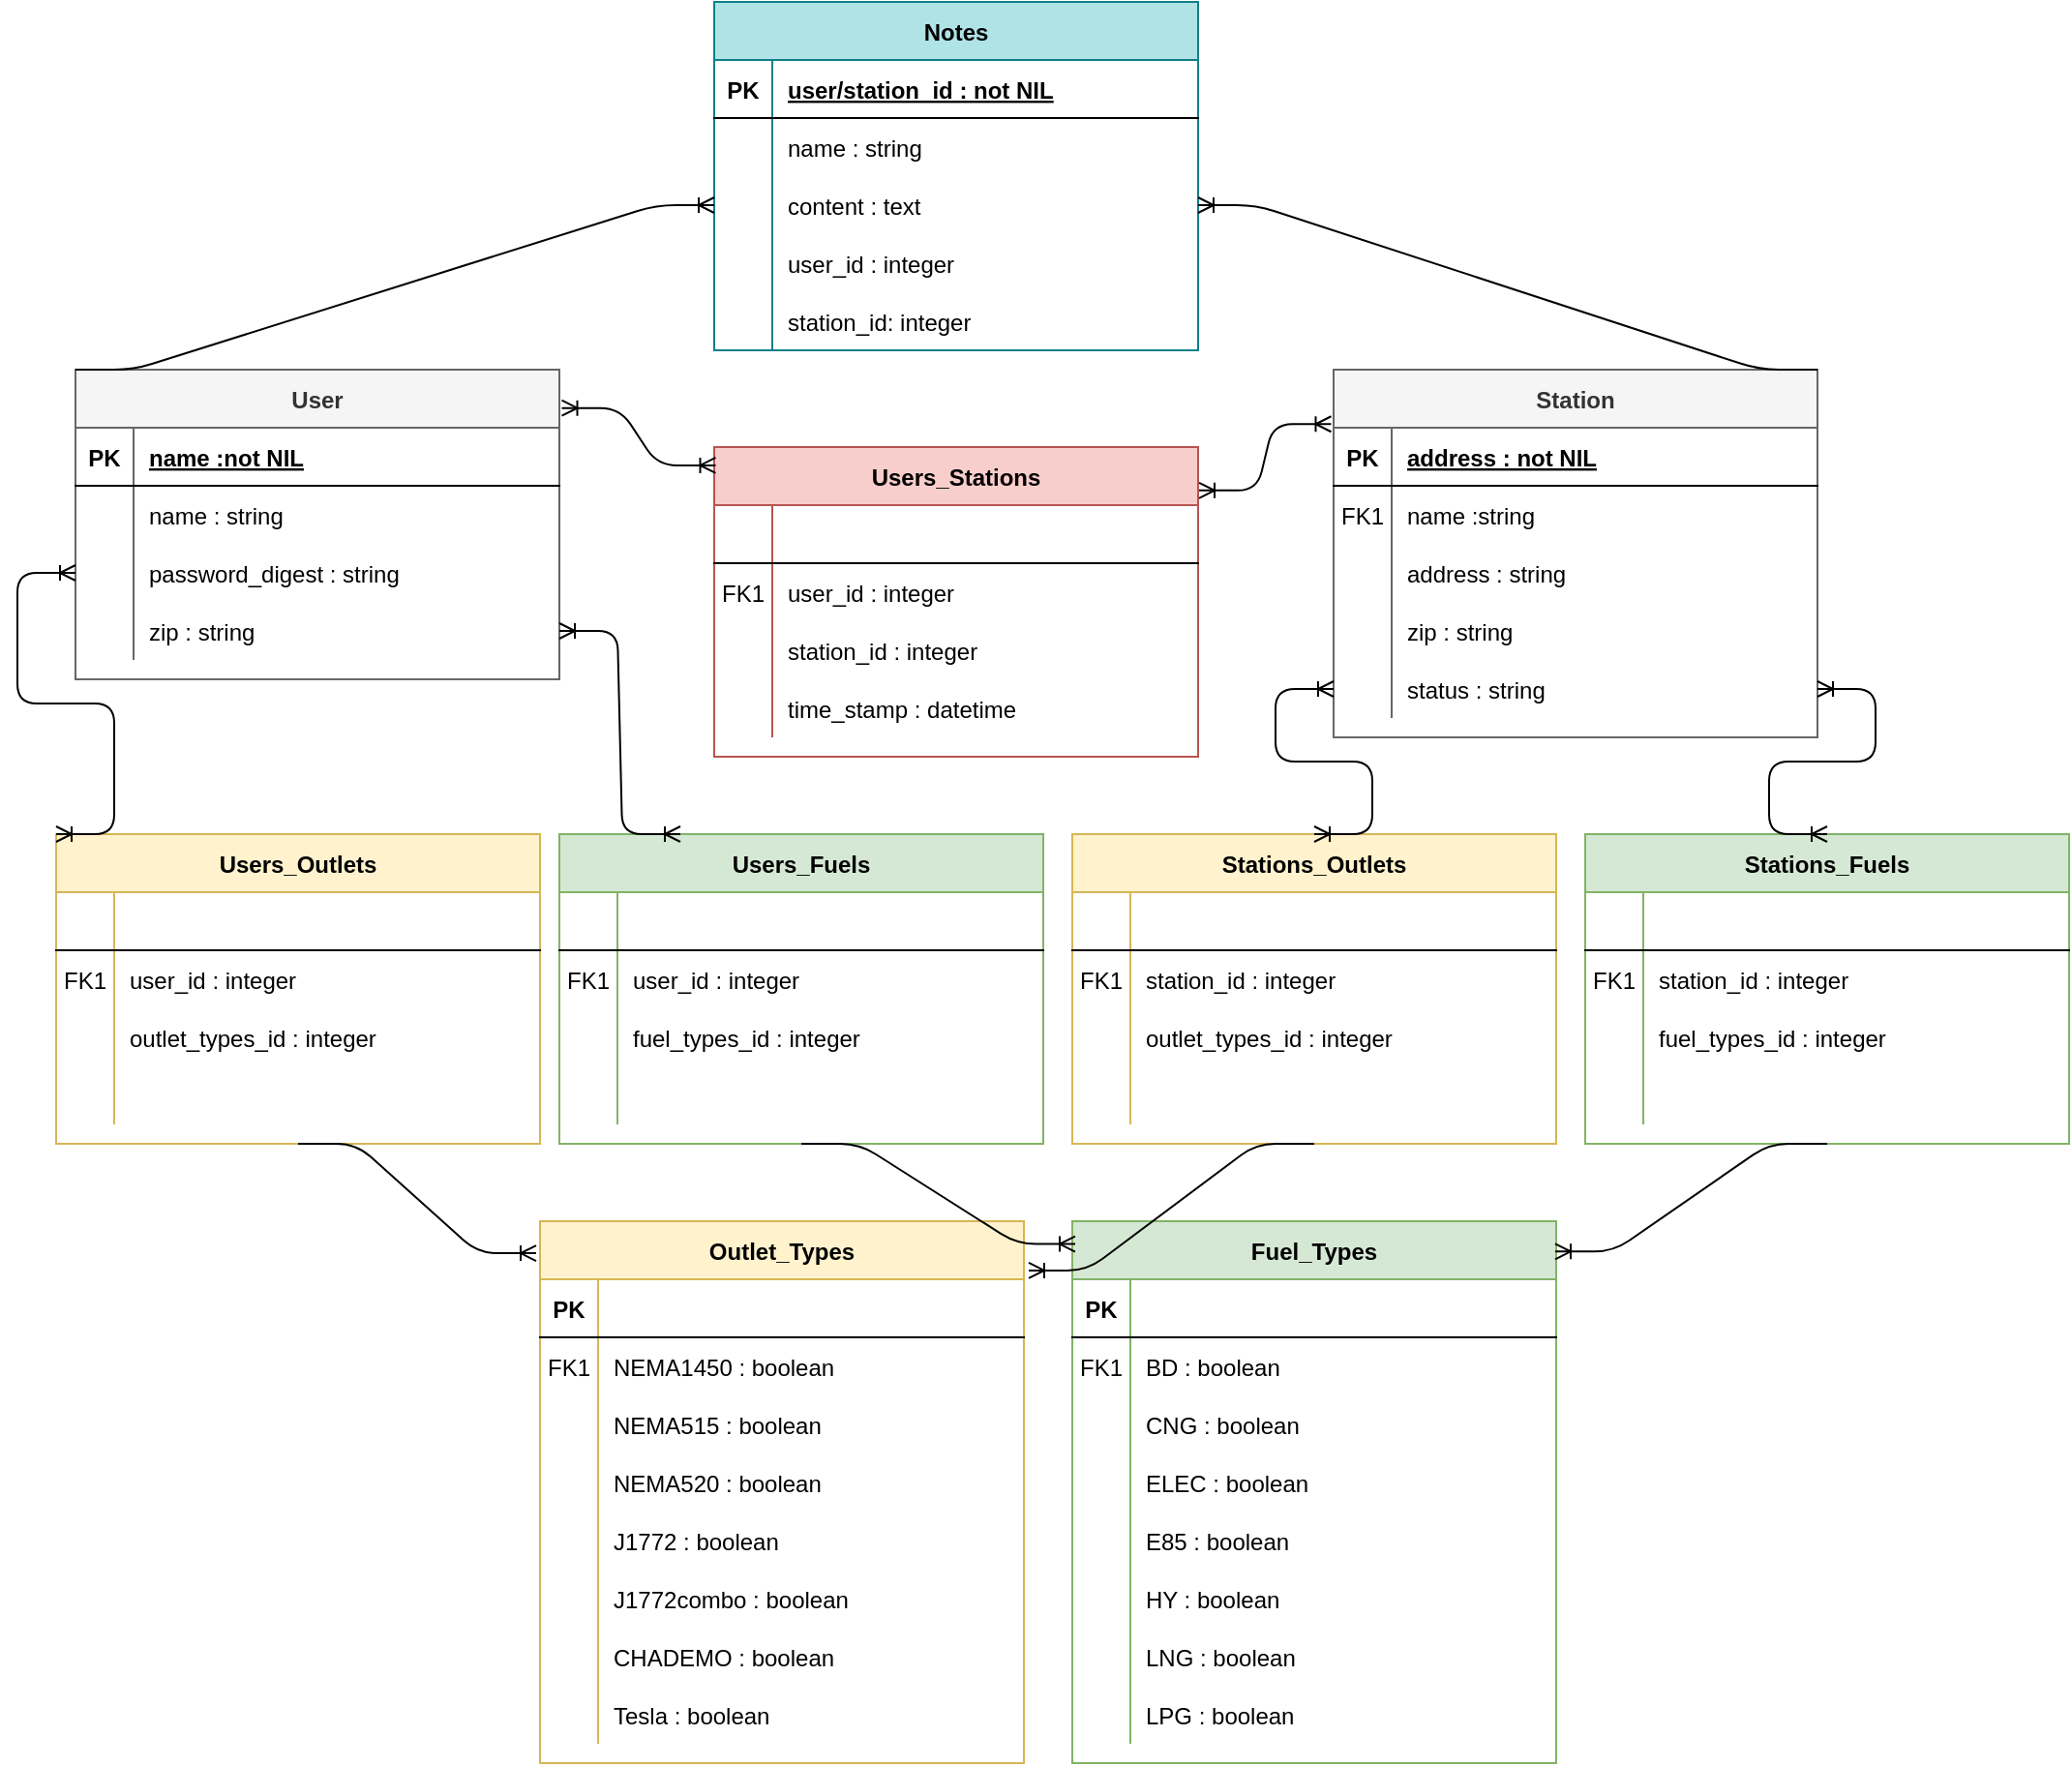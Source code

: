 <mxfile version="14.6.6" type="github">
  <diagram id="R2lEEEUBdFMjLlhIrx00" name="Page-1">
    <mxGraphModel dx="1888" dy="1648" grid="1" gridSize="10" guides="1" tooltips="1" connect="1" arrows="1" fold="1" page="1" pageScale="1" pageWidth="850" pageHeight="1100" math="0" shadow="0" extFonts="Permanent Marker^https://fonts.googleapis.com/css?family=Permanent+Marker">
      <root>
        <mxCell id="0" />
        <mxCell id="1" parent="0" />
        <mxCell id="C-vyLk0tnHw3VtMMgP7b-2" value="Station" style="shape=table;startSize=30;container=1;collapsible=1;childLayout=tableLayout;fixedRows=1;rowLines=0;fontStyle=1;align=center;resizeLast=1;fillColor=#f5f5f5;strokeColor=#666666;fontColor=#333333;" parent="1" vertex="1">
          <mxGeometry x="560" width="250" height="190" as="geometry" />
        </mxCell>
        <mxCell id="C-vyLk0tnHw3VtMMgP7b-3" value="" style="shape=partialRectangle;collapsible=0;dropTarget=0;pointerEvents=0;fillColor=none;points=[[0,0.5],[1,0.5]];portConstraint=eastwest;top=0;left=0;right=0;bottom=1;" parent="C-vyLk0tnHw3VtMMgP7b-2" vertex="1">
          <mxGeometry y="30" width="250" height="30" as="geometry" />
        </mxCell>
        <mxCell id="C-vyLk0tnHw3VtMMgP7b-4" value="PK" style="shape=partialRectangle;overflow=hidden;connectable=0;fillColor=none;top=0;left=0;bottom=0;right=0;fontStyle=1;" parent="C-vyLk0tnHw3VtMMgP7b-3" vertex="1">
          <mxGeometry width="30" height="30" as="geometry" />
        </mxCell>
        <mxCell id="C-vyLk0tnHw3VtMMgP7b-5" value="address : not NIL" style="shape=partialRectangle;overflow=hidden;connectable=0;fillColor=none;top=0;left=0;bottom=0;right=0;align=left;spacingLeft=6;fontStyle=5;" parent="C-vyLk0tnHw3VtMMgP7b-3" vertex="1">
          <mxGeometry x="30" width="220" height="30" as="geometry" />
        </mxCell>
        <mxCell id="C-vyLk0tnHw3VtMMgP7b-6" value="" style="shape=partialRectangle;collapsible=0;dropTarget=0;pointerEvents=0;fillColor=none;points=[[0,0.5],[1,0.5]];portConstraint=eastwest;top=0;left=0;right=0;bottom=0;" parent="C-vyLk0tnHw3VtMMgP7b-2" vertex="1">
          <mxGeometry y="60" width="250" height="30" as="geometry" />
        </mxCell>
        <mxCell id="C-vyLk0tnHw3VtMMgP7b-7" value="FK1" style="shape=partialRectangle;overflow=hidden;connectable=0;fillColor=none;top=0;left=0;bottom=0;right=0;" parent="C-vyLk0tnHw3VtMMgP7b-6" vertex="1">
          <mxGeometry width="30" height="30" as="geometry" />
        </mxCell>
        <mxCell id="C-vyLk0tnHw3VtMMgP7b-8" value="name :string" style="shape=partialRectangle;overflow=hidden;connectable=0;fillColor=none;top=0;left=0;bottom=0;right=0;align=left;spacingLeft=6;" parent="C-vyLk0tnHw3VtMMgP7b-6" vertex="1">
          <mxGeometry x="30" width="220" height="30" as="geometry" />
        </mxCell>
        <mxCell id="C-vyLk0tnHw3VtMMgP7b-9" value="" style="shape=partialRectangle;collapsible=0;dropTarget=0;pointerEvents=0;fillColor=none;points=[[0,0.5],[1,0.5]];portConstraint=eastwest;top=0;left=0;right=0;bottom=0;" parent="C-vyLk0tnHw3VtMMgP7b-2" vertex="1">
          <mxGeometry y="90" width="250" height="30" as="geometry" />
        </mxCell>
        <mxCell id="C-vyLk0tnHw3VtMMgP7b-10" value="" style="shape=partialRectangle;overflow=hidden;connectable=0;fillColor=none;top=0;left=0;bottom=0;right=0;" parent="C-vyLk0tnHw3VtMMgP7b-9" vertex="1">
          <mxGeometry width="30" height="30" as="geometry" />
        </mxCell>
        <mxCell id="C-vyLk0tnHw3VtMMgP7b-11" value="address : string" style="shape=partialRectangle;overflow=hidden;connectable=0;fillColor=none;top=0;left=0;bottom=0;right=0;align=left;spacingLeft=6;" parent="C-vyLk0tnHw3VtMMgP7b-9" vertex="1">
          <mxGeometry x="30" width="220" height="30" as="geometry" />
        </mxCell>
        <mxCell id="jf7yfhhVnmcouFcIS6rH-11" value="" style="shape=partialRectangle;collapsible=0;dropTarget=0;pointerEvents=0;fillColor=none;points=[[0,0.5],[1,0.5]];portConstraint=eastwest;top=0;left=0;right=0;bottom=0;" vertex="1" parent="C-vyLk0tnHw3VtMMgP7b-2">
          <mxGeometry y="120" width="250" height="30" as="geometry" />
        </mxCell>
        <mxCell id="jf7yfhhVnmcouFcIS6rH-12" value="" style="shape=partialRectangle;overflow=hidden;connectable=0;fillColor=none;top=0;left=0;bottom=0;right=0;" vertex="1" parent="jf7yfhhVnmcouFcIS6rH-11">
          <mxGeometry width="30" height="30" as="geometry" />
        </mxCell>
        <mxCell id="jf7yfhhVnmcouFcIS6rH-13" value="zip : string" style="shape=partialRectangle;overflow=hidden;connectable=0;fillColor=none;top=0;left=0;bottom=0;right=0;align=left;spacingLeft=6;" vertex="1" parent="jf7yfhhVnmcouFcIS6rH-11">
          <mxGeometry x="30" width="220" height="30" as="geometry" />
        </mxCell>
        <mxCell id="jf7yfhhVnmcouFcIS6rH-14" value="" style="shape=partialRectangle;collapsible=0;dropTarget=0;pointerEvents=0;fillColor=none;points=[[0,0.5],[1,0.5]];portConstraint=eastwest;top=0;left=0;right=0;bottom=0;" vertex="1" parent="C-vyLk0tnHw3VtMMgP7b-2">
          <mxGeometry y="150" width="250" height="30" as="geometry" />
        </mxCell>
        <mxCell id="jf7yfhhVnmcouFcIS6rH-15" value="" style="shape=partialRectangle;overflow=hidden;connectable=0;fillColor=none;top=0;left=0;bottom=0;right=0;" vertex="1" parent="jf7yfhhVnmcouFcIS6rH-14">
          <mxGeometry width="30" height="30" as="geometry" />
        </mxCell>
        <mxCell id="jf7yfhhVnmcouFcIS6rH-16" value="status : string" style="shape=partialRectangle;overflow=hidden;connectable=0;fillColor=none;top=0;left=0;bottom=0;right=0;align=left;spacingLeft=6;" vertex="1" parent="jf7yfhhVnmcouFcIS6rH-14">
          <mxGeometry x="30" width="220" height="30" as="geometry" />
        </mxCell>
        <mxCell id="C-vyLk0tnHw3VtMMgP7b-13" value="Users_Stations" style="shape=table;startSize=30;container=1;collapsible=1;childLayout=tableLayout;fixedRows=1;rowLines=0;fontStyle=1;align=center;resizeLast=1;fillColor=#f8cecc;strokeColor=#b85450;" parent="1" vertex="1">
          <mxGeometry x="240" y="40" width="250" height="160" as="geometry" />
        </mxCell>
        <mxCell id="C-vyLk0tnHw3VtMMgP7b-14" value="" style="shape=partialRectangle;collapsible=0;dropTarget=0;pointerEvents=0;fillColor=none;points=[[0,0.5],[1,0.5]];portConstraint=eastwest;top=0;left=0;right=0;bottom=1;" parent="C-vyLk0tnHw3VtMMgP7b-13" vertex="1">
          <mxGeometry y="30" width="250" height="30" as="geometry" />
        </mxCell>
        <mxCell id="C-vyLk0tnHw3VtMMgP7b-15" value="" style="shape=partialRectangle;overflow=hidden;connectable=0;fillColor=none;top=0;left=0;bottom=0;right=0;fontStyle=1;" parent="C-vyLk0tnHw3VtMMgP7b-14" vertex="1">
          <mxGeometry width="30" height="30" as="geometry" />
        </mxCell>
        <mxCell id="C-vyLk0tnHw3VtMMgP7b-16" value="" style="shape=partialRectangle;overflow=hidden;connectable=0;fillColor=none;top=0;left=0;bottom=0;right=0;align=left;spacingLeft=6;fontStyle=5;" parent="C-vyLk0tnHw3VtMMgP7b-14" vertex="1">
          <mxGeometry x="30" width="220" height="30" as="geometry" />
        </mxCell>
        <mxCell id="C-vyLk0tnHw3VtMMgP7b-17" value="" style="shape=partialRectangle;collapsible=0;dropTarget=0;pointerEvents=0;fillColor=none;points=[[0,0.5],[1,0.5]];portConstraint=eastwest;top=0;left=0;right=0;bottom=0;" parent="C-vyLk0tnHw3VtMMgP7b-13" vertex="1">
          <mxGeometry y="60" width="250" height="30" as="geometry" />
        </mxCell>
        <mxCell id="C-vyLk0tnHw3VtMMgP7b-18" value="FK1" style="shape=partialRectangle;overflow=hidden;connectable=0;fillColor=none;top=0;left=0;bottom=0;right=0;" parent="C-vyLk0tnHw3VtMMgP7b-17" vertex="1">
          <mxGeometry width="30" height="30" as="geometry" />
        </mxCell>
        <mxCell id="C-vyLk0tnHw3VtMMgP7b-19" value="user_id : integer" style="shape=partialRectangle;overflow=hidden;connectable=0;fillColor=none;top=0;left=0;bottom=0;right=0;align=left;spacingLeft=6;" parent="C-vyLk0tnHw3VtMMgP7b-17" vertex="1">
          <mxGeometry x="30" width="220" height="30" as="geometry" />
        </mxCell>
        <mxCell id="C-vyLk0tnHw3VtMMgP7b-20" value="" style="shape=partialRectangle;collapsible=0;dropTarget=0;pointerEvents=0;fillColor=none;points=[[0,0.5],[1,0.5]];portConstraint=eastwest;top=0;left=0;right=0;bottom=0;" parent="C-vyLk0tnHw3VtMMgP7b-13" vertex="1">
          <mxGeometry y="90" width="250" height="30" as="geometry" />
        </mxCell>
        <mxCell id="C-vyLk0tnHw3VtMMgP7b-21" value="" style="shape=partialRectangle;overflow=hidden;connectable=0;fillColor=none;top=0;left=0;bottom=0;right=0;" parent="C-vyLk0tnHw3VtMMgP7b-20" vertex="1">
          <mxGeometry width="30" height="30" as="geometry" />
        </mxCell>
        <mxCell id="C-vyLk0tnHw3VtMMgP7b-22" value="station_id : integer" style="shape=partialRectangle;overflow=hidden;connectable=0;fillColor=none;top=0;left=0;bottom=0;right=0;align=left;spacingLeft=6;" parent="C-vyLk0tnHw3VtMMgP7b-20" vertex="1">
          <mxGeometry x="30" width="220" height="30" as="geometry" />
        </mxCell>
        <mxCell id="jf7yfhhVnmcouFcIS6rH-17" value="" style="shape=partialRectangle;collapsible=0;dropTarget=0;pointerEvents=0;fillColor=none;points=[[0,0.5],[1,0.5]];portConstraint=eastwest;top=0;left=0;right=0;bottom=0;" vertex="1" parent="C-vyLk0tnHw3VtMMgP7b-13">
          <mxGeometry y="120" width="250" height="30" as="geometry" />
        </mxCell>
        <mxCell id="jf7yfhhVnmcouFcIS6rH-18" value="" style="shape=partialRectangle;overflow=hidden;connectable=0;fillColor=none;top=0;left=0;bottom=0;right=0;" vertex="1" parent="jf7yfhhVnmcouFcIS6rH-17">
          <mxGeometry width="30" height="30" as="geometry" />
        </mxCell>
        <mxCell id="jf7yfhhVnmcouFcIS6rH-19" value="time_stamp : datetime" style="shape=partialRectangle;overflow=hidden;connectable=0;fillColor=none;top=0;left=0;bottom=0;right=0;align=left;spacingLeft=6;" vertex="1" parent="jf7yfhhVnmcouFcIS6rH-17">
          <mxGeometry x="30" width="220" height="30" as="geometry" />
        </mxCell>
        <mxCell id="C-vyLk0tnHw3VtMMgP7b-23" value="User" style="shape=table;startSize=30;container=1;collapsible=1;childLayout=tableLayout;fixedRows=1;rowLines=0;fontStyle=1;align=center;resizeLast=1;fillColor=#f5f5f5;strokeColor=#666666;fontColor=#333333;" parent="1" vertex="1">
          <mxGeometry x="-90" width="250" height="160" as="geometry" />
        </mxCell>
        <mxCell id="C-vyLk0tnHw3VtMMgP7b-24" value="" style="shape=partialRectangle;collapsible=0;dropTarget=0;pointerEvents=0;fillColor=none;points=[[0,0.5],[1,0.5]];portConstraint=eastwest;top=0;left=0;right=0;bottom=1;" parent="C-vyLk0tnHw3VtMMgP7b-23" vertex="1">
          <mxGeometry y="30" width="250" height="30" as="geometry" />
        </mxCell>
        <mxCell id="C-vyLk0tnHw3VtMMgP7b-25" value="PK" style="shape=partialRectangle;overflow=hidden;connectable=0;fillColor=none;top=0;left=0;bottom=0;right=0;fontStyle=1;" parent="C-vyLk0tnHw3VtMMgP7b-24" vertex="1">
          <mxGeometry width="30" height="30" as="geometry" />
        </mxCell>
        <mxCell id="C-vyLk0tnHw3VtMMgP7b-26" value="name :not NIL" style="shape=partialRectangle;overflow=hidden;connectable=0;fillColor=none;top=0;left=0;bottom=0;right=0;align=left;spacingLeft=6;fontStyle=5;" parent="C-vyLk0tnHw3VtMMgP7b-24" vertex="1">
          <mxGeometry x="30" width="220" height="30" as="geometry" />
        </mxCell>
        <mxCell id="C-vyLk0tnHw3VtMMgP7b-27" value="" style="shape=partialRectangle;collapsible=0;dropTarget=0;pointerEvents=0;fillColor=none;points=[[0,0.5],[1,0.5]];portConstraint=eastwest;top=0;left=0;right=0;bottom=0;" parent="C-vyLk0tnHw3VtMMgP7b-23" vertex="1">
          <mxGeometry y="60" width="250" height="30" as="geometry" />
        </mxCell>
        <mxCell id="C-vyLk0tnHw3VtMMgP7b-28" value="" style="shape=partialRectangle;overflow=hidden;connectable=0;fillColor=none;top=0;left=0;bottom=0;right=0;" parent="C-vyLk0tnHw3VtMMgP7b-27" vertex="1">
          <mxGeometry width="30" height="30" as="geometry" />
        </mxCell>
        <mxCell id="C-vyLk0tnHw3VtMMgP7b-29" value="name : string" style="shape=partialRectangle;overflow=hidden;connectable=0;fillColor=none;top=0;left=0;bottom=0;right=0;align=left;spacingLeft=6;" parent="C-vyLk0tnHw3VtMMgP7b-27" vertex="1">
          <mxGeometry x="30" width="220" height="30" as="geometry" />
        </mxCell>
        <mxCell id="jf7yfhhVnmcouFcIS6rH-5" value="" style="shape=partialRectangle;collapsible=0;dropTarget=0;pointerEvents=0;fillColor=none;points=[[0,0.5],[1,0.5]];portConstraint=eastwest;top=0;left=0;right=0;bottom=0;" vertex="1" parent="C-vyLk0tnHw3VtMMgP7b-23">
          <mxGeometry y="90" width="250" height="30" as="geometry" />
        </mxCell>
        <mxCell id="jf7yfhhVnmcouFcIS6rH-6" value="" style="shape=partialRectangle;overflow=hidden;connectable=0;fillColor=none;top=0;left=0;bottom=0;right=0;" vertex="1" parent="jf7yfhhVnmcouFcIS6rH-5">
          <mxGeometry width="30" height="30" as="geometry" />
        </mxCell>
        <mxCell id="jf7yfhhVnmcouFcIS6rH-7" value="password_digest : string" style="shape=partialRectangle;overflow=hidden;connectable=0;fillColor=none;top=0;left=0;bottom=0;right=0;align=left;spacingLeft=6;" vertex="1" parent="jf7yfhhVnmcouFcIS6rH-5">
          <mxGeometry x="30" width="220" height="30" as="geometry" />
        </mxCell>
        <mxCell id="jf7yfhhVnmcouFcIS6rH-8" value="" style="shape=partialRectangle;collapsible=0;dropTarget=0;pointerEvents=0;fillColor=none;points=[[0,0.5],[1,0.5]];portConstraint=eastwest;top=0;left=0;right=0;bottom=0;" vertex="1" parent="C-vyLk0tnHw3VtMMgP7b-23">
          <mxGeometry y="120" width="250" height="30" as="geometry" />
        </mxCell>
        <mxCell id="jf7yfhhVnmcouFcIS6rH-9" value="" style="shape=partialRectangle;overflow=hidden;connectable=0;fillColor=none;top=0;left=0;bottom=0;right=0;" vertex="1" parent="jf7yfhhVnmcouFcIS6rH-8">
          <mxGeometry width="30" height="30" as="geometry" />
        </mxCell>
        <mxCell id="jf7yfhhVnmcouFcIS6rH-10" value="zip : string " style="shape=partialRectangle;overflow=hidden;connectable=0;fillColor=none;top=0;left=0;bottom=0;right=0;align=left;spacingLeft=6;" vertex="1" parent="jf7yfhhVnmcouFcIS6rH-8">
          <mxGeometry x="30" width="220" height="30" as="geometry" />
        </mxCell>
        <mxCell id="jf7yfhhVnmcouFcIS6rH-1" value="" style="edgeStyle=entityRelationEdgeStyle;fontSize=12;html=1;endArrow=ERoneToMany;startArrow=ERoneToMany;entryX=0.003;entryY=0.059;entryDx=0;entryDy=0;entryPerimeter=0;exitX=1.005;exitY=0.124;exitDx=0;exitDy=0;exitPerimeter=0;" edge="1" parent="1" source="C-vyLk0tnHw3VtMMgP7b-23" target="C-vyLk0tnHw3VtMMgP7b-13">
          <mxGeometry width="100" height="100" relative="1" as="geometry">
            <mxPoint x="170" y="310" as="sourcePoint" />
            <mxPoint x="470" y="230" as="targetPoint" />
          </mxGeometry>
        </mxCell>
        <mxCell id="jf7yfhhVnmcouFcIS6rH-3" value="" style="edgeStyle=entityRelationEdgeStyle;fontSize=12;html=1;endArrow=ERoneToMany;startArrow=ERoneToMany;entryX=-0.005;entryY=0.148;entryDx=0;entryDy=0;entryPerimeter=0;exitX=1.002;exitY=0.14;exitDx=0;exitDy=0;exitPerimeter=0;" edge="1" parent="1" source="C-vyLk0tnHw3VtMMgP7b-13" target="C-vyLk0tnHw3VtMMgP7b-2">
          <mxGeometry width="100" height="100" relative="1" as="geometry">
            <mxPoint x="370" y="330" as="sourcePoint" />
            <mxPoint x="470" y="230" as="targetPoint" />
          </mxGeometry>
        </mxCell>
        <mxCell id="jf7yfhhVnmcouFcIS6rH-20" value="Notes" style="shape=table;startSize=30;container=1;collapsible=1;childLayout=tableLayout;fixedRows=1;rowLines=0;fontStyle=1;align=center;resizeLast=1;fillColor=#b0e3e6;strokeColor=#0e8088;" vertex="1" parent="1">
          <mxGeometry x="240" y="-190" width="250" height="180" as="geometry" />
        </mxCell>
        <mxCell id="jf7yfhhVnmcouFcIS6rH-21" value="" style="shape=partialRectangle;collapsible=0;dropTarget=0;pointerEvents=0;fillColor=none;points=[[0,0.5],[1,0.5]];portConstraint=eastwest;top=0;left=0;right=0;bottom=1;" vertex="1" parent="jf7yfhhVnmcouFcIS6rH-20">
          <mxGeometry y="30" width="250" height="30" as="geometry" />
        </mxCell>
        <mxCell id="jf7yfhhVnmcouFcIS6rH-22" value="PK" style="shape=partialRectangle;overflow=hidden;connectable=0;fillColor=none;top=0;left=0;bottom=0;right=0;fontStyle=1;" vertex="1" parent="jf7yfhhVnmcouFcIS6rH-21">
          <mxGeometry width="30" height="30" as="geometry" />
        </mxCell>
        <mxCell id="jf7yfhhVnmcouFcIS6rH-23" value="user/station_id : not NIL" style="shape=partialRectangle;overflow=hidden;connectable=0;fillColor=none;top=0;left=0;bottom=0;right=0;align=left;spacingLeft=6;fontStyle=5;" vertex="1" parent="jf7yfhhVnmcouFcIS6rH-21">
          <mxGeometry x="30" width="220" height="30" as="geometry" />
        </mxCell>
        <mxCell id="jf7yfhhVnmcouFcIS6rH-24" value="" style="shape=partialRectangle;collapsible=0;dropTarget=0;pointerEvents=0;fillColor=none;points=[[0,0.5],[1,0.5]];portConstraint=eastwest;top=0;left=0;right=0;bottom=0;" vertex="1" parent="jf7yfhhVnmcouFcIS6rH-20">
          <mxGeometry y="60" width="250" height="30" as="geometry" />
        </mxCell>
        <mxCell id="jf7yfhhVnmcouFcIS6rH-25" value="" style="shape=partialRectangle;overflow=hidden;connectable=0;fillColor=none;top=0;left=0;bottom=0;right=0;" vertex="1" parent="jf7yfhhVnmcouFcIS6rH-24">
          <mxGeometry width="30" height="30" as="geometry" />
        </mxCell>
        <mxCell id="jf7yfhhVnmcouFcIS6rH-26" value="name : string" style="shape=partialRectangle;overflow=hidden;connectable=0;fillColor=none;top=0;left=0;bottom=0;right=0;align=left;spacingLeft=6;" vertex="1" parent="jf7yfhhVnmcouFcIS6rH-24">
          <mxGeometry x="30" width="220" height="30" as="geometry" />
        </mxCell>
        <mxCell id="jf7yfhhVnmcouFcIS6rH-27" value="" style="shape=partialRectangle;collapsible=0;dropTarget=0;pointerEvents=0;fillColor=none;points=[[0,0.5],[1,0.5]];portConstraint=eastwest;top=0;left=0;right=0;bottom=0;" vertex="1" parent="jf7yfhhVnmcouFcIS6rH-20">
          <mxGeometry y="90" width="250" height="30" as="geometry" />
        </mxCell>
        <mxCell id="jf7yfhhVnmcouFcIS6rH-28" value="" style="shape=partialRectangle;overflow=hidden;connectable=0;fillColor=none;top=0;left=0;bottom=0;right=0;" vertex="1" parent="jf7yfhhVnmcouFcIS6rH-27">
          <mxGeometry width="30" height="30" as="geometry" />
        </mxCell>
        <mxCell id="jf7yfhhVnmcouFcIS6rH-29" value="content : text" style="shape=partialRectangle;overflow=hidden;connectable=0;fillColor=none;top=0;left=0;bottom=0;right=0;align=left;spacingLeft=6;" vertex="1" parent="jf7yfhhVnmcouFcIS6rH-27">
          <mxGeometry x="30" width="220" height="30" as="geometry" />
        </mxCell>
        <mxCell id="jf7yfhhVnmcouFcIS6rH-34" value="" style="shape=partialRectangle;collapsible=0;dropTarget=0;pointerEvents=0;fillColor=none;points=[[0,0.5],[1,0.5]];portConstraint=eastwest;top=0;left=0;right=0;bottom=0;" vertex="1" parent="jf7yfhhVnmcouFcIS6rH-20">
          <mxGeometry y="120" width="250" height="30" as="geometry" />
        </mxCell>
        <mxCell id="jf7yfhhVnmcouFcIS6rH-35" value="" style="shape=partialRectangle;overflow=hidden;connectable=0;fillColor=none;top=0;left=0;bottom=0;right=0;" vertex="1" parent="jf7yfhhVnmcouFcIS6rH-34">
          <mxGeometry width="30" height="30" as="geometry" />
        </mxCell>
        <mxCell id="jf7yfhhVnmcouFcIS6rH-36" value="user_id : integer" style="shape=partialRectangle;overflow=hidden;connectable=0;fillColor=none;top=0;left=0;bottom=0;right=0;align=left;spacingLeft=6;" vertex="1" parent="jf7yfhhVnmcouFcIS6rH-34">
          <mxGeometry x="30" width="220" height="30" as="geometry" />
        </mxCell>
        <mxCell id="jf7yfhhVnmcouFcIS6rH-50" value="" style="shape=partialRectangle;collapsible=0;dropTarget=0;pointerEvents=0;fillColor=none;points=[[0,0.5],[1,0.5]];portConstraint=eastwest;top=0;left=0;right=0;bottom=0;" vertex="1" parent="jf7yfhhVnmcouFcIS6rH-20">
          <mxGeometry y="150" width="250" height="30" as="geometry" />
        </mxCell>
        <mxCell id="jf7yfhhVnmcouFcIS6rH-51" value="" style="shape=partialRectangle;overflow=hidden;connectable=0;fillColor=none;top=0;left=0;bottom=0;right=0;" vertex="1" parent="jf7yfhhVnmcouFcIS6rH-50">
          <mxGeometry width="30" height="30" as="geometry" />
        </mxCell>
        <mxCell id="jf7yfhhVnmcouFcIS6rH-52" value="station_id: integer" style="shape=partialRectangle;overflow=hidden;connectable=0;fillColor=none;top=0;left=0;bottom=0;right=0;align=left;spacingLeft=6;" vertex="1" parent="jf7yfhhVnmcouFcIS6rH-50">
          <mxGeometry x="30" width="220" height="30" as="geometry" />
        </mxCell>
        <mxCell id="jf7yfhhVnmcouFcIS6rH-33" value="" style="edgeStyle=entityRelationEdgeStyle;fontSize=12;html=1;endArrow=ERoneToMany;entryX=1;entryY=0.5;entryDx=0;entryDy=0;exitX=1;exitY=0;exitDx=0;exitDy=0;" edge="1" parent="1" source="C-vyLk0tnHw3VtMMgP7b-2" target="jf7yfhhVnmcouFcIS6rH-27">
          <mxGeometry width="100" height="100" relative="1" as="geometry">
            <mxPoint x="820" y="20" as="sourcePoint" />
            <mxPoint x="470" y="130" as="targetPoint" />
          </mxGeometry>
        </mxCell>
        <mxCell id="jf7yfhhVnmcouFcIS6rH-53" value="" style="edgeStyle=entityRelationEdgeStyle;fontSize=12;html=1;endArrow=ERoneToMany;exitX=0;exitY=0;exitDx=0;exitDy=0;" edge="1" parent="1" source="C-vyLk0tnHw3VtMMgP7b-23" target="jf7yfhhVnmcouFcIS6rH-27">
          <mxGeometry width="100" height="100" relative="1" as="geometry">
            <mxPoint x="370" y="230" as="sourcePoint" />
            <mxPoint x="470" y="130" as="targetPoint" />
          </mxGeometry>
        </mxCell>
        <mxCell id="jf7yfhhVnmcouFcIS6rH-55" value="Fuel_Types" style="shape=table;startSize=30;container=1;collapsible=1;childLayout=tableLayout;fixedRows=1;rowLines=0;fontStyle=1;align=center;resizeLast=1;fillColor=#d5e8d4;strokeColor=#82b366;" vertex="1" parent="1">
          <mxGeometry x="425" y="440" width="250" height="280" as="geometry" />
        </mxCell>
        <mxCell id="jf7yfhhVnmcouFcIS6rH-56" value="" style="shape=partialRectangle;collapsible=0;dropTarget=0;pointerEvents=0;fillColor=none;points=[[0,0.5],[1,0.5]];portConstraint=eastwest;top=0;left=0;right=0;bottom=1;" vertex="1" parent="jf7yfhhVnmcouFcIS6rH-55">
          <mxGeometry y="30" width="250" height="30" as="geometry" />
        </mxCell>
        <mxCell id="jf7yfhhVnmcouFcIS6rH-57" value="PK" style="shape=partialRectangle;overflow=hidden;connectable=0;fillColor=none;top=0;left=0;bottom=0;right=0;fontStyle=1;" vertex="1" parent="jf7yfhhVnmcouFcIS6rH-56">
          <mxGeometry width="30" height="30" as="geometry" />
        </mxCell>
        <mxCell id="jf7yfhhVnmcouFcIS6rH-58" value="" style="shape=partialRectangle;overflow=hidden;connectable=0;fillColor=none;top=0;left=0;bottom=0;right=0;align=left;spacingLeft=6;fontStyle=5;" vertex="1" parent="jf7yfhhVnmcouFcIS6rH-56">
          <mxGeometry x="30" width="220" height="30" as="geometry" />
        </mxCell>
        <mxCell id="jf7yfhhVnmcouFcIS6rH-59" value="" style="shape=partialRectangle;collapsible=0;dropTarget=0;pointerEvents=0;fillColor=none;points=[[0,0.5],[1,0.5]];portConstraint=eastwest;top=0;left=0;right=0;bottom=0;" vertex="1" parent="jf7yfhhVnmcouFcIS6rH-55">
          <mxGeometry y="60" width="250" height="30" as="geometry" />
        </mxCell>
        <mxCell id="jf7yfhhVnmcouFcIS6rH-60" value="FK1" style="shape=partialRectangle;overflow=hidden;connectable=0;fillColor=none;top=0;left=0;bottom=0;right=0;" vertex="1" parent="jf7yfhhVnmcouFcIS6rH-59">
          <mxGeometry width="30" height="30" as="geometry" />
        </mxCell>
        <mxCell id="jf7yfhhVnmcouFcIS6rH-61" value="BD : boolean" style="shape=partialRectangle;overflow=hidden;connectable=0;fillColor=none;top=0;left=0;bottom=0;right=0;align=left;spacingLeft=6;" vertex="1" parent="jf7yfhhVnmcouFcIS6rH-59">
          <mxGeometry x="30" width="220" height="30" as="geometry" />
        </mxCell>
        <mxCell id="jf7yfhhVnmcouFcIS6rH-62" value="" style="shape=partialRectangle;collapsible=0;dropTarget=0;pointerEvents=0;fillColor=none;points=[[0,0.5],[1,0.5]];portConstraint=eastwest;top=0;left=0;right=0;bottom=0;" vertex="1" parent="jf7yfhhVnmcouFcIS6rH-55">
          <mxGeometry y="90" width="250" height="30" as="geometry" />
        </mxCell>
        <mxCell id="jf7yfhhVnmcouFcIS6rH-63" value="" style="shape=partialRectangle;overflow=hidden;connectable=0;fillColor=none;top=0;left=0;bottom=0;right=0;" vertex="1" parent="jf7yfhhVnmcouFcIS6rH-62">
          <mxGeometry width="30" height="30" as="geometry" />
        </mxCell>
        <mxCell id="jf7yfhhVnmcouFcIS6rH-64" value="CNG : boolean" style="shape=partialRectangle;overflow=hidden;connectable=0;fillColor=none;top=0;left=0;bottom=0;right=0;align=left;spacingLeft=6;" vertex="1" parent="jf7yfhhVnmcouFcIS6rH-62">
          <mxGeometry x="30" width="220" height="30" as="geometry" />
        </mxCell>
        <mxCell id="jf7yfhhVnmcouFcIS6rH-65" value="" style="shape=partialRectangle;collapsible=0;dropTarget=0;pointerEvents=0;fillColor=none;points=[[0,0.5],[1,0.5]];portConstraint=eastwest;top=0;left=0;right=0;bottom=0;" vertex="1" parent="jf7yfhhVnmcouFcIS6rH-55">
          <mxGeometry y="120" width="250" height="30" as="geometry" />
        </mxCell>
        <mxCell id="jf7yfhhVnmcouFcIS6rH-66" value="" style="shape=partialRectangle;overflow=hidden;connectable=0;fillColor=none;top=0;left=0;bottom=0;right=0;" vertex="1" parent="jf7yfhhVnmcouFcIS6rH-65">
          <mxGeometry width="30" height="30" as="geometry" />
        </mxCell>
        <mxCell id="jf7yfhhVnmcouFcIS6rH-67" value="ELEC : boolean" style="shape=partialRectangle;overflow=hidden;connectable=0;fillColor=none;top=0;left=0;bottom=0;right=0;align=left;spacingLeft=6;" vertex="1" parent="jf7yfhhVnmcouFcIS6rH-65">
          <mxGeometry x="30" width="220" height="30" as="geometry" />
        </mxCell>
        <mxCell id="jf7yfhhVnmcouFcIS6rH-68" value="" style="shape=partialRectangle;collapsible=0;dropTarget=0;pointerEvents=0;fillColor=none;points=[[0,0.5],[1,0.5]];portConstraint=eastwest;top=0;left=0;right=0;bottom=0;" vertex="1" parent="jf7yfhhVnmcouFcIS6rH-55">
          <mxGeometry y="150" width="250" height="30" as="geometry" />
        </mxCell>
        <mxCell id="jf7yfhhVnmcouFcIS6rH-69" value="" style="shape=partialRectangle;overflow=hidden;connectable=0;fillColor=none;top=0;left=0;bottom=0;right=0;" vertex="1" parent="jf7yfhhVnmcouFcIS6rH-68">
          <mxGeometry width="30" height="30" as="geometry" />
        </mxCell>
        <mxCell id="jf7yfhhVnmcouFcIS6rH-70" value="E85 : boolean" style="shape=partialRectangle;overflow=hidden;connectable=0;fillColor=none;top=0;left=0;bottom=0;right=0;align=left;spacingLeft=6;" vertex="1" parent="jf7yfhhVnmcouFcIS6rH-68">
          <mxGeometry x="30" width="220" height="30" as="geometry" />
        </mxCell>
        <mxCell id="jf7yfhhVnmcouFcIS6rH-96" value="" style="shape=partialRectangle;collapsible=0;dropTarget=0;pointerEvents=0;fillColor=none;points=[[0,0.5],[1,0.5]];portConstraint=eastwest;top=0;left=0;right=0;bottom=0;" vertex="1" parent="jf7yfhhVnmcouFcIS6rH-55">
          <mxGeometry y="180" width="250" height="30" as="geometry" />
        </mxCell>
        <mxCell id="jf7yfhhVnmcouFcIS6rH-97" value="" style="shape=partialRectangle;overflow=hidden;connectable=0;fillColor=none;top=0;left=0;bottom=0;right=0;" vertex="1" parent="jf7yfhhVnmcouFcIS6rH-96">
          <mxGeometry width="30" height="30" as="geometry" />
        </mxCell>
        <mxCell id="jf7yfhhVnmcouFcIS6rH-98" value="HY : boolean" style="shape=partialRectangle;overflow=hidden;connectable=0;fillColor=none;top=0;left=0;bottom=0;right=0;align=left;spacingLeft=6;" vertex="1" parent="jf7yfhhVnmcouFcIS6rH-96">
          <mxGeometry x="30" width="220" height="30" as="geometry" />
        </mxCell>
        <mxCell id="jf7yfhhVnmcouFcIS6rH-99" value="" style="shape=partialRectangle;collapsible=0;dropTarget=0;pointerEvents=0;fillColor=none;points=[[0,0.5],[1,0.5]];portConstraint=eastwest;top=0;left=0;right=0;bottom=0;" vertex="1" parent="jf7yfhhVnmcouFcIS6rH-55">
          <mxGeometry y="210" width="250" height="30" as="geometry" />
        </mxCell>
        <mxCell id="jf7yfhhVnmcouFcIS6rH-100" value="" style="shape=partialRectangle;overflow=hidden;connectable=0;fillColor=none;top=0;left=0;bottom=0;right=0;" vertex="1" parent="jf7yfhhVnmcouFcIS6rH-99">
          <mxGeometry width="30" height="30" as="geometry" />
        </mxCell>
        <mxCell id="jf7yfhhVnmcouFcIS6rH-101" value="LNG : boolean" style="shape=partialRectangle;overflow=hidden;connectable=0;fillColor=none;top=0;left=0;bottom=0;right=0;align=left;spacingLeft=6;" vertex="1" parent="jf7yfhhVnmcouFcIS6rH-99">
          <mxGeometry x="30" width="220" height="30" as="geometry" />
        </mxCell>
        <mxCell id="jf7yfhhVnmcouFcIS6rH-102" value="" style="shape=partialRectangle;collapsible=0;dropTarget=0;pointerEvents=0;fillColor=none;points=[[0,0.5],[1,0.5]];portConstraint=eastwest;top=0;left=0;right=0;bottom=0;" vertex="1" parent="jf7yfhhVnmcouFcIS6rH-55">
          <mxGeometry y="240" width="250" height="30" as="geometry" />
        </mxCell>
        <mxCell id="jf7yfhhVnmcouFcIS6rH-103" value="" style="shape=partialRectangle;overflow=hidden;connectable=0;fillColor=none;top=0;left=0;bottom=0;right=0;" vertex="1" parent="jf7yfhhVnmcouFcIS6rH-102">
          <mxGeometry width="30" height="30" as="geometry" />
        </mxCell>
        <mxCell id="jf7yfhhVnmcouFcIS6rH-104" value="LPG : boolean" style="shape=partialRectangle;overflow=hidden;connectable=0;fillColor=none;top=0;left=0;bottom=0;right=0;align=left;spacingLeft=6;" vertex="1" parent="jf7yfhhVnmcouFcIS6rH-102">
          <mxGeometry x="30" width="220" height="30" as="geometry" />
        </mxCell>
        <mxCell id="jf7yfhhVnmcouFcIS6rH-71" value="Outlet_Types" style="shape=table;startSize=30;container=1;collapsible=1;childLayout=tableLayout;fixedRows=1;rowLines=0;fontStyle=1;align=center;resizeLast=1;fillColor=#fff2cc;strokeColor=#d6b656;" vertex="1" parent="1">
          <mxGeometry x="150" y="440" width="250" height="280" as="geometry" />
        </mxCell>
        <mxCell id="jf7yfhhVnmcouFcIS6rH-72" value="" style="shape=partialRectangle;collapsible=0;dropTarget=0;pointerEvents=0;fillColor=none;points=[[0,0.5],[1,0.5]];portConstraint=eastwest;top=0;left=0;right=0;bottom=1;" vertex="1" parent="jf7yfhhVnmcouFcIS6rH-71">
          <mxGeometry y="30" width="250" height="30" as="geometry" />
        </mxCell>
        <mxCell id="jf7yfhhVnmcouFcIS6rH-73" value="PK" style="shape=partialRectangle;overflow=hidden;connectable=0;fillColor=none;top=0;left=0;bottom=0;right=0;fontStyle=1;" vertex="1" parent="jf7yfhhVnmcouFcIS6rH-72">
          <mxGeometry width="30" height="30" as="geometry" />
        </mxCell>
        <mxCell id="jf7yfhhVnmcouFcIS6rH-74" value="" style="shape=partialRectangle;overflow=hidden;connectable=0;fillColor=none;top=0;left=0;bottom=0;right=0;align=left;spacingLeft=6;fontStyle=5;" vertex="1" parent="jf7yfhhVnmcouFcIS6rH-72">
          <mxGeometry x="30" width="220" height="30" as="geometry" />
        </mxCell>
        <mxCell id="jf7yfhhVnmcouFcIS6rH-75" value="" style="shape=partialRectangle;collapsible=0;dropTarget=0;pointerEvents=0;fillColor=none;points=[[0,0.5],[1,0.5]];portConstraint=eastwest;top=0;left=0;right=0;bottom=0;" vertex="1" parent="jf7yfhhVnmcouFcIS6rH-71">
          <mxGeometry y="60" width="250" height="30" as="geometry" />
        </mxCell>
        <mxCell id="jf7yfhhVnmcouFcIS6rH-76" value="FK1" style="shape=partialRectangle;overflow=hidden;connectable=0;fillColor=none;top=0;left=0;bottom=0;right=0;" vertex="1" parent="jf7yfhhVnmcouFcIS6rH-75">
          <mxGeometry width="30" height="30" as="geometry" />
        </mxCell>
        <mxCell id="jf7yfhhVnmcouFcIS6rH-77" value="NEMA1450 : boolean" style="shape=partialRectangle;overflow=hidden;connectable=0;fillColor=none;top=0;left=0;bottom=0;right=0;align=left;spacingLeft=6;" vertex="1" parent="jf7yfhhVnmcouFcIS6rH-75">
          <mxGeometry x="30" width="220" height="30" as="geometry" />
        </mxCell>
        <mxCell id="jf7yfhhVnmcouFcIS6rH-78" value="" style="shape=partialRectangle;collapsible=0;dropTarget=0;pointerEvents=0;fillColor=none;points=[[0,0.5],[1,0.5]];portConstraint=eastwest;top=0;left=0;right=0;bottom=0;" vertex="1" parent="jf7yfhhVnmcouFcIS6rH-71">
          <mxGeometry y="90" width="250" height="30" as="geometry" />
        </mxCell>
        <mxCell id="jf7yfhhVnmcouFcIS6rH-79" value="" style="shape=partialRectangle;overflow=hidden;connectable=0;fillColor=none;top=0;left=0;bottom=0;right=0;" vertex="1" parent="jf7yfhhVnmcouFcIS6rH-78">
          <mxGeometry width="30" height="30" as="geometry" />
        </mxCell>
        <mxCell id="jf7yfhhVnmcouFcIS6rH-80" value="NEMA515 : boolean" style="shape=partialRectangle;overflow=hidden;connectable=0;fillColor=none;top=0;left=0;bottom=0;right=0;align=left;spacingLeft=6;" vertex="1" parent="jf7yfhhVnmcouFcIS6rH-78">
          <mxGeometry x="30" width="220" height="30" as="geometry" />
        </mxCell>
        <mxCell id="jf7yfhhVnmcouFcIS6rH-81" value="" style="shape=partialRectangle;collapsible=0;dropTarget=0;pointerEvents=0;fillColor=none;points=[[0,0.5],[1,0.5]];portConstraint=eastwest;top=0;left=0;right=0;bottom=0;" vertex="1" parent="jf7yfhhVnmcouFcIS6rH-71">
          <mxGeometry y="120" width="250" height="30" as="geometry" />
        </mxCell>
        <mxCell id="jf7yfhhVnmcouFcIS6rH-82" value="" style="shape=partialRectangle;overflow=hidden;connectable=0;fillColor=none;top=0;left=0;bottom=0;right=0;" vertex="1" parent="jf7yfhhVnmcouFcIS6rH-81">
          <mxGeometry width="30" height="30" as="geometry" />
        </mxCell>
        <mxCell id="jf7yfhhVnmcouFcIS6rH-83" value="NEMA520 : boolean" style="shape=partialRectangle;overflow=hidden;connectable=0;fillColor=none;top=0;left=0;bottom=0;right=0;align=left;spacingLeft=6;" vertex="1" parent="jf7yfhhVnmcouFcIS6rH-81">
          <mxGeometry x="30" width="220" height="30" as="geometry" />
        </mxCell>
        <mxCell id="jf7yfhhVnmcouFcIS6rH-84" value="" style="shape=partialRectangle;collapsible=0;dropTarget=0;pointerEvents=0;fillColor=none;points=[[0,0.5],[1,0.5]];portConstraint=eastwest;top=0;left=0;right=0;bottom=0;" vertex="1" parent="jf7yfhhVnmcouFcIS6rH-71">
          <mxGeometry y="150" width="250" height="30" as="geometry" />
        </mxCell>
        <mxCell id="jf7yfhhVnmcouFcIS6rH-85" value="" style="shape=partialRectangle;overflow=hidden;connectable=0;fillColor=none;top=0;left=0;bottom=0;right=0;" vertex="1" parent="jf7yfhhVnmcouFcIS6rH-84">
          <mxGeometry width="30" height="30" as="geometry" />
        </mxCell>
        <mxCell id="jf7yfhhVnmcouFcIS6rH-86" value="J1772 : boolean" style="shape=partialRectangle;overflow=hidden;connectable=0;fillColor=none;top=0;left=0;bottom=0;right=0;align=left;spacingLeft=6;" vertex="1" parent="jf7yfhhVnmcouFcIS6rH-84">
          <mxGeometry x="30" width="220" height="30" as="geometry" />
        </mxCell>
        <mxCell id="jf7yfhhVnmcouFcIS6rH-87" value="" style="shape=partialRectangle;collapsible=0;dropTarget=0;pointerEvents=0;fillColor=none;points=[[0,0.5],[1,0.5]];portConstraint=eastwest;top=0;left=0;right=0;bottom=0;" vertex="1" parent="jf7yfhhVnmcouFcIS6rH-71">
          <mxGeometry y="180" width="250" height="30" as="geometry" />
        </mxCell>
        <mxCell id="jf7yfhhVnmcouFcIS6rH-88" value="" style="shape=partialRectangle;overflow=hidden;connectable=0;fillColor=none;top=0;left=0;bottom=0;right=0;" vertex="1" parent="jf7yfhhVnmcouFcIS6rH-87">
          <mxGeometry width="30" height="30" as="geometry" />
        </mxCell>
        <mxCell id="jf7yfhhVnmcouFcIS6rH-89" value="J1772combo : boolean" style="shape=partialRectangle;overflow=hidden;connectable=0;fillColor=none;top=0;left=0;bottom=0;right=0;align=left;spacingLeft=6;" vertex="1" parent="jf7yfhhVnmcouFcIS6rH-87">
          <mxGeometry x="30" width="220" height="30" as="geometry" />
        </mxCell>
        <mxCell id="jf7yfhhVnmcouFcIS6rH-90" value="" style="shape=partialRectangle;collapsible=0;dropTarget=0;pointerEvents=0;fillColor=none;points=[[0,0.5],[1,0.5]];portConstraint=eastwest;top=0;left=0;right=0;bottom=0;" vertex="1" parent="jf7yfhhVnmcouFcIS6rH-71">
          <mxGeometry y="210" width="250" height="30" as="geometry" />
        </mxCell>
        <mxCell id="jf7yfhhVnmcouFcIS6rH-91" value="" style="shape=partialRectangle;overflow=hidden;connectable=0;fillColor=none;top=0;left=0;bottom=0;right=0;" vertex="1" parent="jf7yfhhVnmcouFcIS6rH-90">
          <mxGeometry width="30" height="30" as="geometry" />
        </mxCell>
        <mxCell id="jf7yfhhVnmcouFcIS6rH-92" value="CHADEMO : boolean" style="shape=partialRectangle;overflow=hidden;connectable=0;fillColor=none;top=0;left=0;bottom=0;right=0;align=left;spacingLeft=6;" vertex="1" parent="jf7yfhhVnmcouFcIS6rH-90">
          <mxGeometry x="30" width="220" height="30" as="geometry" />
        </mxCell>
        <mxCell id="jf7yfhhVnmcouFcIS6rH-93" value="" style="shape=partialRectangle;collapsible=0;dropTarget=0;pointerEvents=0;fillColor=none;points=[[0,0.5],[1,0.5]];portConstraint=eastwest;top=0;left=0;right=0;bottom=0;" vertex="1" parent="jf7yfhhVnmcouFcIS6rH-71">
          <mxGeometry y="240" width="250" height="30" as="geometry" />
        </mxCell>
        <mxCell id="jf7yfhhVnmcouFcIS6rH-94" value="" style="shape=partialRectangle;overflow=hidden;connectable=0;fillColor=none;top=0;left=0;bottom=0;right=0;" vertex="1" parent="jf7yfhhVnmcouFcIS6rH-93">
          <mxGeometry width="30" height="30" as="geometry" />
        </mxCell>
        <mxCell id="jf7yfhhVnmcouFcIS6rH-95" value="Tesla : boolean" style="shape=partialRectangle;overflow=hidden;connectable=0;fillColor=none;top=0;left=0;bottom=0;right=0;align=left;spacingLeft=6;" vertex="1" parent="jf7yfhhVnmcouFcIS6rH-93">
          <mxGeometry x="30" width="220" height="30" as="geometry" />
        </mxCell>
        <mxCell id="jf7yfhhVnmcouFcIS6rH-105" value="Users_Fuels" style="shape=table;startSize=30;container=1;collapsible=1;childLayout=tableLayout;fixedRows=1;rowLines=0;fontStyle=1;align=center;resizeLast=1;fillColor=#d5e8d4;strokeColor=#82b366;" vertex="1" parent="1">
          <mxGeometry x="160" y="240" width="250" height="160" as="geometry" />
        </mxCell>
        <mxCell id="jf7yfhhVnmcouFcIS6rH-106" value="" style="shape=partialRectangle;collapsible=0;dropTarget=0;pointerEvents=0;fillColor=none;points=[[0,0.5],[1,0.5]];portConstraint=eastwest;top=0;left=0;right=0;bottom=1;" vertex="1" parent="jf7yfhhVnmcouFcIS6rH-105">
          <mxGeometry y="30" width="250" height="30" as="geometry" />
        </mxCell>
        <mxCell id="jf7yfhhVnmcouFcIS6rH-107" value="" style="shape=partialRectangle;overflow=hidden;connectable=0;fillColor=none;top=0;left=0;bottom=0;right=0;fontStyle=1;" vertex="1" parent="jf7yfhhVnmcouFcIS6rH-106">
          <mxGeometry width="30" height="30" as="geometry" />
        </mxCell>
        <mxCell id="jf7yfhhVnmcouFcIS6rH-108" value="" style="shape=partialRectangle;overflow=hidden;connectable=0;fillColor=none;top=0;left=0;bottom=0;right=0;align=left;spacingLeft=6;fontStyle=5;" vertex="1" parent="jf7yfhhVnmcouFcIS6rH-106">
          <mxGeometry x="30" width="220" height="30" as="geometry" />
        </mxCell>
        <mxCell id="jf7yfhhVnmcouFcIS6rH-109" value="" style="shape=partialRectangle;collapsible=0;dropTarget=0;pointerEvents=0;fillColor=none;points=[[0,0.5],[1,0.5]];portConstraint=eastwest;top=0;left=0;right=0;bottom=0;" vertex="1" parent="jf7yfhhVnmcouFcIS6rH-105">
          <mxGeometry y="60" width="250" height="30" as="geometry" />
        </mxCell>
        <mxCell id="jf7yfhhVnmcouFcIS6rH-110" value="FK1" style="shape=partialRectangle;overflow=hidden;connectable=0;fillColor=none;top=0;left=0;bottom=0;right=0;" vertex="1" parent="jf7yfhhVnmcouFcIS6rH-109">
          <mxGeometry width="30" height="30" as="geometry" />
        </mxCell>
        <mxCell id="jf7yfhhVnmcouFcIS6rH-111" value="user_id : integer" style="shape=partialRectangle;overflow=hidden;connectable=0;fillColor=none;top=0;left=0;bottom=0;right=0;align=left;spacingLeft=6;" vertex="1" parent="jf7yfhhVnmcouFcIS6rH-109">
          <mxGeometry x="30" width="220" height="30" as="geometry" />
        </mxCell>
        <mxCell id="jf7yfhhVnmcouFcIS6rH-112" value="" style="shape=partialRectangle;collapsible=0;dropTarget=0;pointerEvents=0;fillColor=none;points=[[0,0.5],[1,0.5]];portConstraint=eastwest;top=0;left=0;right=0;bottom=0;" vertex="1" parent="jf7yfhhVnmcouFcIS6rH-105">
          <mxGeometry y="90" width="250" height="30" as="geometry" />
        </mxCell>
        <mxCell id="jf7yfhhVnmcouFcIS6rH-113" value="" style="shape=partialRectangle;overflow=hidden;connectable=0;fillColor=none;top=0;left=0;bottom=0;right=0;" vertex="1" parent="jf7yfhhVnmcouFcIS6rH-112">
          <mxGeometry width="30" height="30" as="geometry" />
        </mxCell>
        <mxCell id="jf7yfhhVnmcouFcIS6rH-114" value="fuel_types_id : integer" style="shape=partialRectangle;overflow=hidden;connectable=0;fillColor=none;top=0;left=0;bottom=0;right=0;align=left;spacingLeft=6;" vertex="1" parent="jf7yfhhVnmcouFcIS6rH-112">
          <mxGeometry x="30" width="220" height="30" as="geometry" />
        </mxCell>
        <mxCell id="jf7yfhhVnmcouFcIS6rH-115" value="" style="shape=partialRectangle;collapsible=0;dropTarget=0;pointerEvents=0;fillColor=none;points=[[0,0.5],[1,0.5]];portConstraint=eastwest;top=0;left=0;right=0;bottom=0;" vertex="1" parent="jf7yfhhVnmcouFcIS6rH-105">
          <mxGeometry y="120" width="250" height="30" as="geometry" />
        </mxCell>
        <mxCell id="jf7yfhhVnmcouFcIS6rH-116" value="" style="shape=partialRectangle;overflow=hidden;connectable=0;fillColor=none;top=0;left=0;bottom=0;right=0;" vertex="1" parent="jf7yfhhVnmcouFcIS6rH-115">
          <mxGeometry width="30" height="30" as="geometry" />
        </mxCell>
        <mxCell id="jf7yfhhVnmcouFcIS6rH-117" value="" style="shape=partialRectangle;overflow=hidden;connectable=0;fillColor=none;top=0;left=0;bottom=0;right=0;align=left;spacingLeft=6;" vertex="1" parent="jf7yfhhVnmcouFcIS6rH-115">
          <mxGeometry x="30" width="220" height="30" as="geometry" />
        </mxCell>
        <mxCell id="jf7yfhhVnmcouFcIS6rH-118" value="Users_Outlets" style="shape=table;startSize=30;container=1;collapsible=1;childLayout=tableLayout;fixedRows=1;rowLines=0;fontStyle=1;align=center;resizeLast=1;fillColor=#fff2cc;strokeColor=#d6b656;" vertex="1" parent="1">
          <mxGeometry x="-100" y="240" width="250" height="160" as="geometry" />
        </mxCell>
        <mxCell id="jf7yfhhVnmcouFcIS6rH-119" value="" style="shape=partialRectangle;collapsible=0;dropTarget=0;pointerEvents=0;fillColor=none;points=[[0,0.5],[1,0.5]];portConstraint=eastwest;top=0;left=0;right=0;bottom=1;" vertex="1" parent="jf7yfhhVnmcouFcIS6rH-118">
          <mxGeometry y="30" width="250" height="30" as="geometry" />
        </mxCell>
        <mxCell id="jf7yfhhVnmcouFcIS6rH-120" value="" style="shape=partialRectangle;overflow=hidden;connectable=0;fillColor=none;top=0;left=0;bottom=0;right=0;fontStyle=1;" vertex="1" parent="jf7yfhhVnmcouFcIS6rH-119">
          <mxGeometry width="30" height="30" as="geometry" />
        </mxCell>
        <mxCell id="jf7yfhhVnmcouFcIS6rH-121" value="" style="shape=partialRectangle;overflow=hidden;connectable=0;fillColor=none;top=0;left=0;bottom=0;right=0;align=left;spacingLeft=6;fontStyle=5;" vertex="1" parent="jf7yfhhVnmcouFcIS6rH-119">
          <mxGeometry x="30" width="220" height="30" as="geometry" />
        </mxCell>
        <mxCell id="jf7yfhhVnmcouFcIS6rH-122" value="" style="shape=partialRectangle;collapsible=0;dropTarget=0;pointerEvents=0;fillColor=none;points=[[0,0.5],[1,0.5]];portConstraint=eastwest;top=0;left=0;right=0;bottom=0;" vertex="1" parent="jf7yfhhVnmcouFcIS6rH-118">
          <mxGeometry y="60" width="250" height="30" as="geometry" />
        </mxCell>
        <mxCell id="jf7yfhhVnmcouFcIS6rH-123" value="FK1" style="shape=partialRectangle;overflow=hidden;connectable=0;fillColor=none;top=0;left=0;bottom=0;right=0;" vertex="1" parent="jf7yfhhVnmcouFcIS6rH-122">
          <mxGeometry width="30" height="30" as="geometry" />
        </mxCell>
        <mxCell id="jf7yfhhVnmcouFcIS6rH-124" value="user_id : integer" style="shape=partialRectangle;overflow=hidden;connectable=0;fillColor=none;top=0;left=0;bottom=0;right=0;align=left;spacingLeft=6;" vertex="1" parent="jf7yfhhVnmcouFcIS6rH-122">
          <mxGeometry x="30" width="220" height="30" as="geometry" />
        </mxCell>
        <mxCell id="jf7yfhhVnmcouFcIS6rH-125" value="" style="shape=partialRectangle;collapsible=0;dropTarget=0;pointerEvents=0;fillColor=none;points=[[0,0.5],[1,0.5]];portConstraint=eastwest;top=0;left=0;right=0;bottom=0;" vertex="1" parent="jf7yfhhVnmcouFcIS6rH-118">
          <mxGeometry y="90" width="250" height="30" as="geometry" />
        </mxCell>
        <mxCell id="jf7yfhhVnmcouFcIS6rH-126" value="" style="shape=partialRectangle;overflow=hidden;connectable=0;fillColor=none;top=0;left=0;bottom=0;right=0;" vertex="1" parent="jf7yfhhVnmcouFcIS6rH-125">
          <mxGeometry width="30" height="30" as="geometry" />
        </mxCell>
        <mxCell id="jf7yfhhVnmcouFcIS6rH-127" value="outlet_types_id : integer" style="shape=partialRectangle;overflow=hidden;connectable=0;fillColor=none;top=0;left=0;bottom=0;right=0;align=left;spacingLeft=6;" vertex="1" parent="jf7yfhhVnmcouFcIS6rH-125">
          <mxGeometry x="30" width="220" height="30" as="geometry" />
        </mxCell>
        <mxCell id="jf7yfhhVnmcouFcIS6rH-128" value="" style="shape=partialRectangle;collapsible=0;dropTarget=0;pointerEvents=0;fillColor=none;points=[[0,0.5],[1,0.5]];portConstraint=eastwest;top=0;left=0;right=0;bottom=0;" vertex="1" parent="jf7yfhhVnmcouFcIS6rH-118">
          <mxGeometry y="120" width="250" height="30" as="geometry" />
        </mxCell>
        <mxCell id="jf7yfhhVnmcouFcIS6rH-129" value="" style="shape=partialRectangle;overflow=hidden;connectable=0;fillColor=none;top=0;left=0;bottom=0;right=0;" vertex="1" parent="jf7yfhhVnmcouFcIS6rH-128">
          <mxGeometry width="30" height="30" as="geometry" />
        </mxCell>
        <mxCell id="jf7yfhhVnmcouFcIS6rH-130" value="" style="shape=partialRectangle;overflow=hidden;connectable=0;fillColor=none;top=0;left=0;bottom=0;right=0;align=left;spacingLeft=6;" vertex="1" parent="jf7yfhhVnmcouFcIS6rH-128">
          <mxGeometry x="30" width="220" height="30" as="geometry" />
        </mxCell>
        <mxCell id="jf7yfhhVnmcouFcIS6rH-131" value="Stations_Outlets" style="shape=table;startSize=30;container=1;collapsible=1;childLayout=tableLayout;fixedRows=1;rowLines=0;fontStyle=1;align=center;resizeLast=1;fillColor=#fff2cc;strokeColor=#d6b656;" vertex="1" parent="1">
          <mxGeometry x="425" y="240" width="250" height="160" as="geometry" />
        </mxCell>
        <mxCell id="jf7yfhhVnmcouFcIS6rH-132" value="" style="shape=partialRectangle;collapsible=0;dropTarget=0;pointerEvents=0;fillColor=none;points=[[0,0.5],[1,0.5]];portConstraint=eastwest;top=0;left=0;right=0;bottom=1;" vertex="1" parent="jf7yfhhVnmcouFcIS6rH-131">
          <mxGeometry y="30" width="250" height="30" as="geometry" />
        </mxCell>
        <mxCell id="jf7yfhhVnmcouFcIS6rH-133" value="" style="shape=partialRectangle;overflow=hidden;connectable=0;fillColor=none;top=0;left=0;bottom=0;right=0;fontStyle=1;" vertex="1" parent="jf7yfhhVnmcouFcIS6rH-132">
          <mxGeometry width="30" height="30" as="geometry" />
        </mxCell>
        <mxCell id="jf7yfhhVnmcouFcIS6rH-134" value="" style="shape=partialRectangle;overflow=hidden;connectable=0;fillColor=none;top=0;left=0;bottom=0;right=0;align=left;spacingLeft=6;fontStyle=5;" vertex="1" parent="jf7yfhhVnmcouFcIS6rH-132">
          <mxGeometry x="30" width="220" height="30" as="geometry" />
        </mxCell>
        <mxCell id="jf7yfhhVnmcouFcIS6rH-135" value="" style="shape=partialRectangle;collapsible=0;dropTarget=0;pointerEvents=0;fillColor=none;points=[[0,0.5],[1,0.5]];portConstraint=eastwest;top=0;left=0;right=0;bottom=0;" vertex="1" parent="jf7yfhhVnmcouFcIS6rH-131">
          <mxGeometry y="60" width="250" height="30" as="geometry" />
        </mxCell>
        <mxCell id="jf7yfhhVnmcouFcIS6rH-136" value="FK1" style="shape=partialRectangle;overflow=hidden;connectable=0;fillColor=none;top=0;left=0;bottom=0;right=0;" vertex="1" parent="jf7yfhhVnmcouFcIS6rH-135">
          <mxGeometry width="30" height="30" as="geometry" />
        </mxCell>
        <mxCell id="jf7yfhhVnmcouFcIS6rH-137" value="station_id : integer" style="shape=partialRectangle;overflow=hidden;connectable=0;fillColor=none;top=0;left=0;bottom=0;right=0;align=left;spacingLeft=6;" vertex="1" parent="jf7yfhhVnmcouFcIS6rH-135">
          <mxGeometry x="30" width="220" height="30" as="geometry" />
        </mxCell>
        <mxCell id="jf7yfhhVnmcouFcIS6rH-138" value="" style="shape=partialRectangle;collapsible=0;dropTarget=0;pointerEvents=0;fillColor=none;points=[[0,0.5],[1,0.5]];portConstraint=eastwest;top=0;left=0;right=0;bottom=0;" vertex="1" parent="jf7yfhhVnmcouFcIS6rH-131">
          <mxGeometry y="90" width="250" height="30" as="geometry" />
        </mxCell>
        <mxCell id="jf7yfhhVnmcouFcIS6rH-139" value="" style="shape=partialRectangle;overflow=hidden;connectable=0;fillColor=none;top=0;left=0;bottom=0;right=0;" vertex="1" parent="jf7yfhhVnmcouFcIS6rH-138">
          <mxGeometry width="30" height="30" as="geometry" />
        </mxCell>
        <mxCell id="jf7yfhhVnmcouFcIS6rH-140" value="outlet_types_id : integer" style="shape=partialRectangle;overflow=hidden;connectable=0;fillColor=none;top=0;left=0;bottom=0;right=0;align=left;spacingLeft=6;" vertex="1" parent="jf7yfhhVnmcouFcIS6rH-138">
          <mxGeometry x="30" width="220" height="30" as="geometry" />
        </mxCell>
        <mxCell id="jf7yfhhVnmcouFcIS6rH-141" value="" style="shape=partialRectangle;collapsible=0;dropTarget=0;pointerEvents=0;fillColor=none;points=[[0,0.5],[1,0.5]];portConstraint=eastwest;top=0;left=0;right=0;bottom=0;" vertex="1" parent="jf7yfhhVnmcouFcIS6rH-131">
          <mxGeometry y="120" width="250" height="30" as="geometry" />
        </mxCell>
        <mxCell id="jf7yfhhVnmcouFcIS6rH-142" value="" style="shape=partialRectangle;overflow=hidden;connectable=0;fillColor=none;top=0;left=0;bottom=0;right=0;" vertex="1" parent="jf7yfhhVnmcouFcIS6rH-141">
          <mxGeometry width="30" height="30" as="geometry" />
        </mxCell>
        <mxCell id="jf7yfhhVnmcouFcIS6rH-143" value="" style="shape=partialRectangle;overflow=hidden;connectable=0;fillColor=none;top=0;left=0;bottom=0;right=0;align=left;spacingLeft=6;" vertex="1" parent="jf7yfhhVnmcouFcIS6rH-141">
          <mxGeometry x="30" width="220" height="30" as="geometry" />
        </mxCell>
        <mxCell id="jf7yfhhVnmcouFcIS6rH-144" value="Stations_Fuels" style="shape=table;startSize=30;container=1;collapsible=1;childLayout=tableLayout;fixedRows=1;rowLines=0;fontStyle=1;align=center;resizeLast=1;fillColor=#d5e8d4;strokeColor=#82b366;" vertex="1" parent="1">
          <mxGeometry x="690" y="240" width="250" height="160" as="geometry" />
        </mxCell>
        <mxCell id="jf7yfhhVnmcouFcIS6rH-145" value="" style="shape=partialRectangle;collapsible=0;dropTarget=0;pointerEvents=0;fillColor=none;points=[[0,0.5],[1,0.5]];portConstraint=eastwest;top=0;left=0;right=0;bottom=1;" vertex="1" parent="jf7yfhhVnmcouFcIS6rH-144">
          <mxGeometry y="30" width="250" height="30" as="geometry" />
        </mxCell>
        <mxCell id="jf7yfhhVnmcouFcIS6rH-146" value="" style="shape=partialRectangle;overflow=hidden;connectable=0;fillColor=none;top=0;left=0;bottom=0;right=0;fontStyle=1;" vertex="1" parent="jf7yfhhVnmcouFcIS6rH-145">
          <mxGeometry width="30" height="30" as="geometry" />
        </mxCell>
        <mxCell id="jf7yfhhVnmcouFcIS6rH-147" value="" style="shape=partialRectangle;overflow=hidden;connectable=0;fillColor=none;top=0;left=0;bottom=0;right=0;align=left;spacingLeft=6;fontStyle=5;" vertex="1" parent="jf7yfhhVnmcouFcIS6rH-145">
          <mxGeometry x="30" width="220" height="30" as="geometry" />
        </mxCell>
        <mxCell id="jf7yfhhVnmcouFcIS6rH-148" value="" style="shape=partialRectangle;collapsible=0;dropTarget=0;pointerEvents=0;fillColor=none;points=[[0,0.5],[1,0.5]];portConstraint=eastwest;top=0;left=0;right=0;bottom=0;" vertex="1" parent="jf7yfhhVnmcouFcIS6rH-144">
          <mxGeometry y="60" width="250" height="30" as="geometry" />
        </mxCell>
        <mxCell id="jf7yfhhVnmcouFcIS6rH-149" value="FK1" style="shape=partialRectangle;overflow=hidden;connectable=0;fillColor=none;top=0;left=0;bottom=0;right=0;" vertex="1" parent="jf7yfhhVnmcouFcIS6rH-148">
          <mxGeometry width="30" height="30" as="geometry" />
        </mxCell>
        <mxCell id="jf7yfhhVnmcouFcIS6rH-150" value="station_id : integer" style="shape=partialRectangle;overflow=hidden;connectable=0;fillColor=none;top=0;left=0;bottom=0;right=0;align=left;spacingLeft=6;" vertex="1" parent="jf7yfhhVnmcouFcIS6rH-148">
          <mxGeometry x="30" width="220" height="30" as="geometry" />
        </mxCell>
        <mxCell id="jf7yfhhVnmcouFcIS6rH-151" value="" style="shape=partialRectangle;collapsible=0;dropTarget=0;pointerEvents=0;fillColor=none;points=[[0,0.5],[1,0.5]];portConstraint=eastwest;top=0;left=0;right=0;bottom=0;" vertex="1" parent="jf7yfhhVnmcouFcIS6rH-144">
          <mxGeometry y="90" width="250" height="30" as="geometry" />
        </mxCell>
        <mxCell id="jf7yfhhVnmcouFcIS6rH-152" value="" style="shape=partialRectangle;overflow=hidden;connectable=0;fillColor=none;top=0;left=0;bottom=0;right=0;" vertex="1" parent="jf7yfhhVnmcouFcIS6rH-151">
          <mxGeometry width="30" height="30" as="geometry" />
        </mxCell>
        <mxCell id="jf7yfhhVnmcouFcIS6rH-153" value="fuel_types_id : integer" style="shape=partialRectangle;overflow=hidden;connectable=0;fillColor=none;top=0;left=0;bottom=0;right=0;align=left;spacingLeft=6;" vertex="1" parent="jf7yfhhVnmcouFcIS6rH-151">
          <mxGeometry x="30" width="220" height="30" as="geometry" />
        </mxCell>
        <mxCell id="jf7yfhhVnmcouFcIS6rH-154" value="" style="shape=partialRectangle;collapsible=0;dropTarget=0;pointerEvents=0;fillColor=none;points=[[0,0.5],[1,0.5]];portConstraint=eastwest;top=0;left=0;right=0;bottom=0;" vertex="1" parent="jf7yfhhVnmcouFcIS6rH-144">
          <mxGeometry y="120" width="250" height="30" as="geometry" />
        </mxCell>
        <mxCell id="jf7yfhhVnmcouFcIS6rH-155" value="" style="shape=partialRectangle;overflow=hidden;connectable=0;fillColor=none;top=0;left=0;bottom=0;right=0;" vertex="1" parent="jf7yfhhVnmcouFcIS6rH-154">
          <mxGeometry width="30" height="30" as="geometry" />
        </mxCell>
        <mxCell id="jf7yfhhVnmcouFcIS6rH-156" value="" style="shape=partialRectangle;overflow=hidden;connectable=0;fillColor=none;top=0;left=0;bottom=0;right=0;align=left;spacingLeft=6;" vertex="1" parent="jf7yfhhVnmcouFcIS6rH-154">
          <mxGeometry x="30" width="220" height="30" as="geometry" />
        </mxCell>
        <mxCell id="jf7yfhhVnmcouFcIS6rH-158" value="" style="edgeStyle=entityRelationEdgeStyle;fontSize=12;html=1;endArrow=ERoneToMany;exitX=0.5;exitY=1;exitDx=0;exitDy=0;entryX=0.006;entryY=0.042;entryDx=0;entryDy=0;entryPerimeter=0;" edge="1" parent="1" source="jf7yfhhVnmcouFcIS6rH-105" target="jf7yfhhVnmcouFcIS6rH-55">
          <mxGeometry width="100" height="100" relative="1" as="geometry">
            <mxPoint x="380" y="350" as="sourcePoint" />
            <mxPoint x="480" y="250" as="targetPoint" />
          </mxGeometry>
        </mxCell>
        <mxCell id="jf7yfhhVnmcouFcIS6rH-159" value="" style="edgeStyle=entityRelationEdgeStyle;fontSize=12;html=1;endArrow=ERoneToMany;exitX=0.5;exitY=1;exitDx=0;exitDy=0;entryX=-0.008;entryY=0.059;entryDx=0;entryDy=0;entryPerimeter=0;" edge="1" parent="1" source="jf7yfhhVnmcouFcIS6rH-118" target="jf7yfhhVnmcouFcIS6rH-71">
          <mxGeometry width="100" height="100" relative="1" as="geometry">
            <mxPoint x="380" y="350" as="sourcePoint" />
            <mxPoint x="480" y="250" as="targetPoint" />
          </mxGeometry>
        </mxCell>
        <mxCell id="jf7yfhhVnmcouFcIS6rH-160" value="" style="edgeStyle=entityRelationEdgeStyle;fontSize=12;html=1;endArrow=ERoneToMany;exitX=0.5;exitY=1;exitDx=0;exitDy=0;entryX=1.01;entryY=0.091;entryDx=0;entryDy=0;entryPerimeter=0;" edge="1" parent="1" source="jf7yfhhVnmcouFcIS6rH-131" target="jf7yfhhVnmcouFcIS6rH-71">
          <mxGeometry width="100" height="100" relative="1" as="geometry">
            <mxPoint x="380" y="350" as="sourcePoint" />
            <mxPoint x="480" y="250" as="targetPoint" />
          </mxGeometry>
        </mxCell>
        <mxCell id="jf7yfhhVnmcouFcIS6rH-161" value="" style="edgeStyle=entityRelationEdgeStyle;fontSize=12;html=1;endArrow=ERoneToMany;exitX=0.5;exitY=1;exitDx=0;exitDy=0;entryX=0.998;entryY=0.056;entryDx=0;entryDy=0;entryPerimeter=0;" edge="1" parent="1" source="jf7yfhhVnmcouFcIS6rH-144" target="jf7yfhhVnmcouFcIS6rH-55">
          <mxGeometry width="100" height="100" relative="1" as="geometry">
            <mxPoint x="380" y="350" as="sourcePoint" />
            <mxPoint x="480" y="250" as="targetPoint" />
          </mxGeometry>
        </mxCell>
        <mxCell id="jf7yfhhVnmcouFcIS6rH-163" value="" style="edgeStyle=entityRelationEdgeStyle;fontSize=12;html=1;endArrow=ERoneToMany;startArrow=ERoneToMany;entryX=0;entryY=0;entryDx=0;entryDy=0;exitX=0;exitY=0.5;exitDx=0;exitDy=0;" edge="1" parent="1" source="jf7yfhhVnmcouFcIS6rH-5" target="jf7yfhhVnmcouFcIS6rH-118">
          <mxGeometry width="100" height="100" relative="1" as="geometry">
            <mxPoint x="30" y="200" as="sourcePoint" />
            <mxPoint x="480" y="160" as="targetPoint" />
          </mxGeometry>
        </mxCell>
        <mxCell id="jf7yfhhVnmcouFcIS6rH-164" value="" style="edgeStyle=entityRelationEdgeStyle;fontSize=12;html=1;endArrow=ERoneToMany;startArrow=ERoneToMany;exitX=1;exitY=0.5;exitDx=0;exitDy=0;entryX=0.25;entryY=0;entryDx=0;entryDy=0;" edge="1" parent="1" source="jf7yfhhVnmcouFcIS6rH-8" target="jf7yfhhVnmcouFcIS6rH-105">
          <mxGeometry width="100" height="100" relative="1" as="geometry">
            <mxPoint x="380" y="260" as="sourcePoint" />
            <mxPoint x="480" y="160" as="targetPoint" />
          </mxGeometry>
        </mxCell>
        <mxCell id="jf7yfhhVnmcouFcIS6rH-166" value="" style="edgeStyle=entityRelationEdgeStyle;fontSize=12;html=1;endArrow=ERoneToMany;startArrow=ERoneToMany;exitX=0.5;exitY=0;exitDx=0;exitDy=0;entryX=0;entryY=0.5;entryDx=0;entryDy=0;" edge="1" parent="1" source="jf7yfhhVnmcouFcIS6rH-131" target="jf7yfhhVnmcouFcIS6rH-14">
          <mxGeometry width="100" height="100" relative="1" as="geometry">
            <mxPoint x="380" y="260" as="sourcePoint" />
            <mxPoint x="480" y="160" as="targetPoint" />
          </mxGeometry>
        </mxCell>
        <mxCell id="jf7yfhhVnmcouFcIS6rH-167" value="" style="edgeStyle=entityRelationEdgeStyle;fontSize=12;html=1;endArrow=ERoneToMany;startArrow=ERoneToMany;exitX=0.5;exitY=0;exitDx=0;exitDy=0;entryX=1;entryY=0.5;entryDx=0;entryDy=0;" edge="1" parent="1" source="jf7yfhhVnmcouFcIS6rH-144" target="jf7yfhhVnmcouFcIS6rH-14">
          <mxGeometry width="100" height="100" relative="1" as="geometry">
            <mxPoint x="380" y="260" as="sourcePoint" />
            <mxPoint x="480" y="160" as="targetPoint" />
          </mxGeometry>
        </mxCell>
      </root>
    </mxGraphModel>
  </diagram>
</mxfile>
